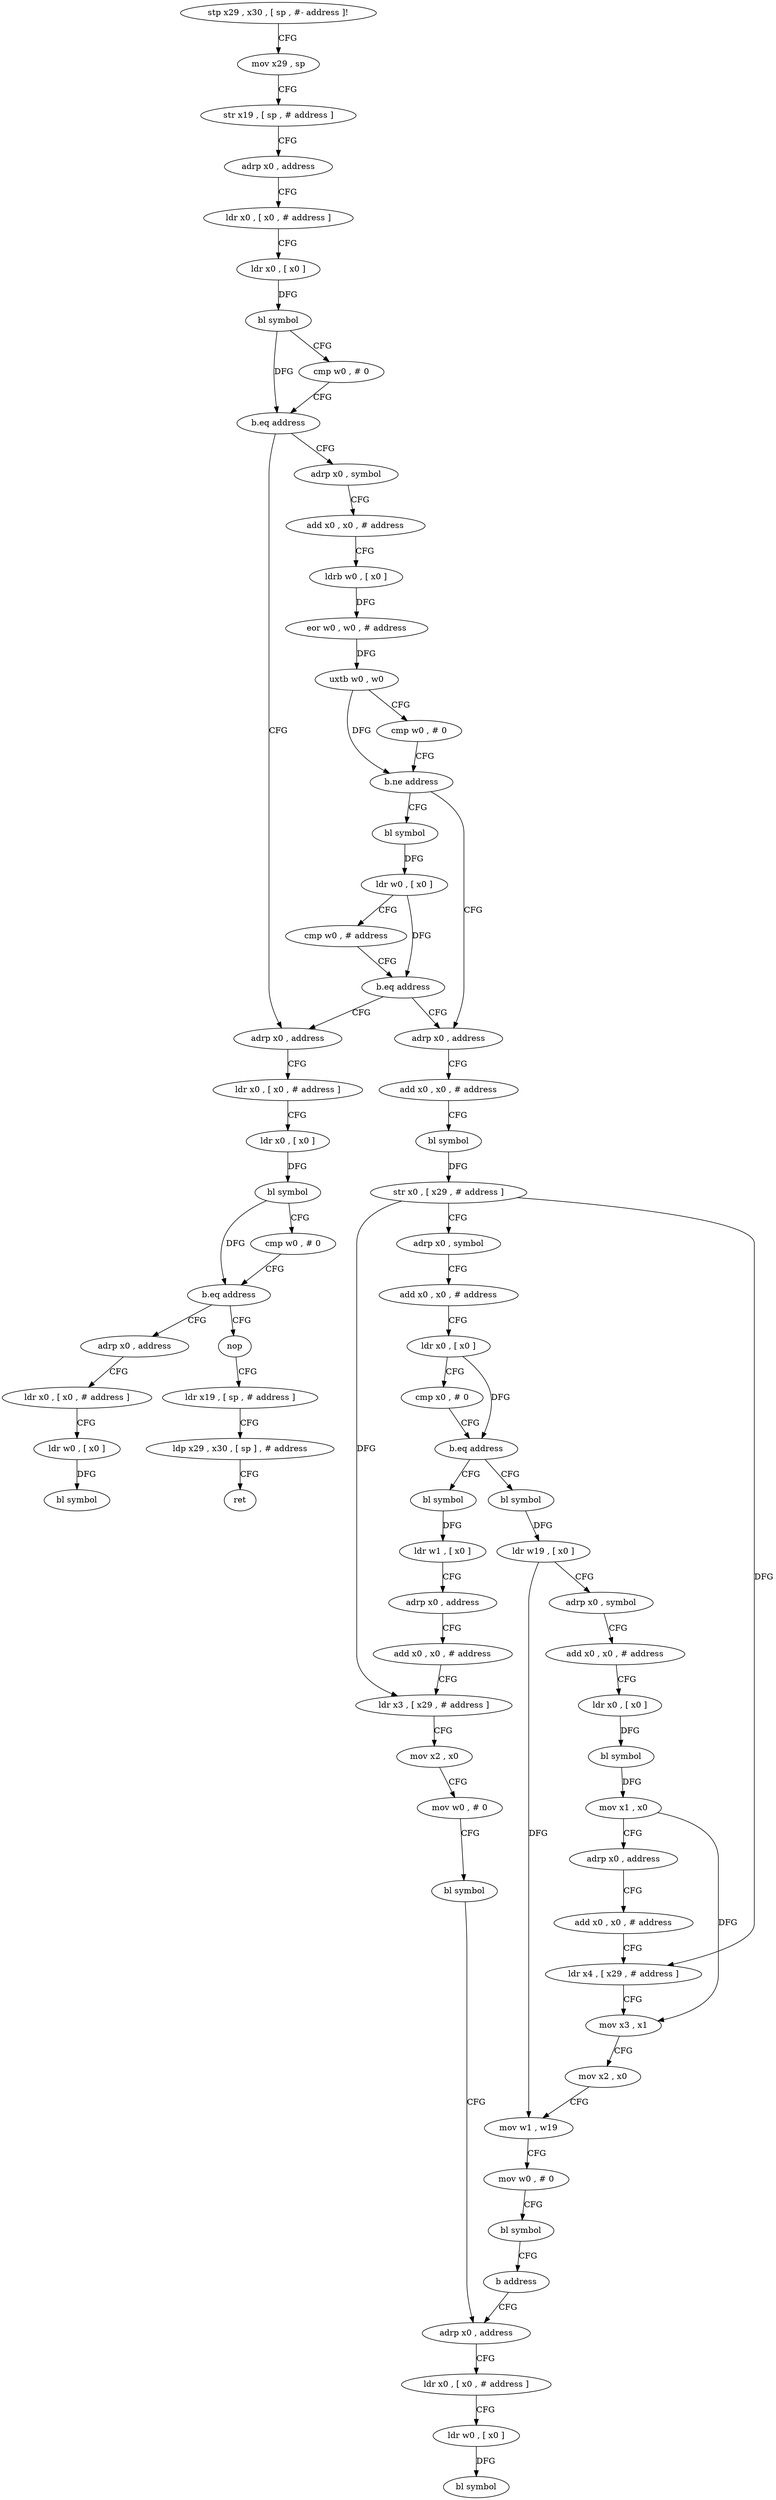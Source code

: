 digraph "func" {
"4221588" [label = "stp x29 , x30 , [ sp , #- address ]!" ]
"4221592" [label = "mov x29 , sp" ]
"4221596" [label = "str x19 , [ sp , # address ]" ]
"4221600" [label = "adrp x0 , address" ]
"4221604" [label = "ldr x0 , [ x0 , # address ]" ]
"4221608" [label = "ldr x0 , [ x0 ]" ]
"4221612" [label = "bl symbol" ]
"4221616" [label = "cmp w0 , # 0" ]
"4221620" [label = "b.eq address" ]
"4221816" [label = "adrp x0 , address" ]
"4221624" [label = "adrp x0 , symbol" ]
"4221820" [label = "ldr x0 , [ x0 , # address ]" ]
"4221824" [label = "ldr x0 , [ x0 ]" ]
"4221828" [label = "bl symbol" ]
"4221832" [label = "cmp w0 , # 0" ]
"4221836" [label = "b.eq address" ]
"4221856" [label = "nop" ]
"4221840" [label = "adrp x0 , address" ]
"4221628" [label = "add x0 , x0 , # address" ]
"4221632" [label = "ldrb w0 , [ x0 ]" ]
"4221636" [label = "eor w0 , w0 , # address" ]
"4221640" [label = "uxtb w0 , w0" ]
"4221644" [label = "cmp w0 , # 0" ]
"4221648" [label = "b.ne address" ]
"4221668" [label = "adrp x0 , address" ]
"4221652" [label = "bl symbol" ]
"4221860" [label = "ldr x19 , [ sp , # address ]" ]
"4221864" [label = "ldp x29 , x30 , [ sp ] , # address" ]
"4221868" [label = "ret" ]
"4221844" [label = "ldr x0 , [ x0 , # address ]" ]
"4221848" [label = "ldr w0 , [ x0 ]" ]
"4221852" [label = "bl symbol" ]
"4221672" [label = "add x0 , x0 , # address" ]
"4221676" [label = "bl symbol" ]
"4221680" [label = "str x0 , [ x29 , # address ]" ]
"4221684" [label = "adrp x0 , symbol" ]
"4221688" [label = "add x0 , x0 , # address" ]
"4221692" [label = "ldr x0 , [ x0 ]" ]
"4221696" [label = "cmp x0 , # 0" ]
"4221700" [label = "b.eq address" ]
"4221768" [label = "bl symbol" ]
"4221704" [label = "bl symbol" ]
"4221656" [label = "ldr w0 , [ x0 ]" ]
"4221660" [label = "cmp w0 , # address" ]
"4221664" [label = "b.eq address" ]
"4221772" [label = "ldr w1 , [ x0 ]" ]
"4221776" [label = "adrp x0 , address" ]
"4221780" [label = "add x0 , x0 , # address" ]
"4221784" [label = "ldr x3 , [ x29 , # address ]" ]
"4221788" [label = "mov x2 , x0" ]
"4221792" [label = "mov w0 , # 0" ]
"4221796" [label = "bl symbol" ]
"4221800" [label = "adrp x0 , address" ]
"4221708" [label = "ldr w19 , [ x0 ]" ]
"4221712" [label = "adrp x0 , symbol" ]
"4221716" [label = "add x0 , x0 , # address" ]
"4221720" [label = "ldr x0 , [ x0 ]" ]
"4221724" [label = "bl symbol" ]
"4221728" [label = "mov x1 , x0" ]
"4221732" [label = "adrp x0 , address" ]
"4221736" [label = "add x0 , x0 , # address" ]
"4221740" [label = "ldr x4 , [ x29 , # address ]" ]
"4221744" [label = "mov x3 , x1" ]
"4221748" [label = "mov x2 , x0" ]
"4221752" [label = "mov w1 , w19" ]
"4221756" [label = "mov w0 , # 0" ]
"4221760" [label = "bl symbol" ]
"4221764" [label = "b address" ]
"4221804" [label = "ldr x0 , [ x0 , # address ]" ]
"4221808" [label = "ldr w0 , [ x0 ]" ]
"4221812" [label = "bl symbol" ]
"4221588" -> "4221592" [ label = "CFG" ]
"4221592" -> "4221596" [ label = "CFG" ]
"4221596" -> "4221600" [ label = "CFG" ]
"4221600" -> "4221604" [ label = "CFG" ]
"4221604" -> "4221608" [ label = "CFG" ]
"4221608" -> "4221612" [ label = "DFG" ]
"4221612" -> "4221616" [ label = "CFG" ]
"4221612" -> "4221620" [ label = "DFG" ]
"4221616" -> "4221620" [ label = "CFG" ]
"4221620" -> "4221816" [ label = "CFG" ]
"4221620" -> "4221624" [ label = "CFG" ]
"4221816" -> "4221820" [ label = "CFG" ]
"4221624" -> "4221628" [ label = "CFG" ]
"4221820" -> "4221824" [ label = "CFG" ]
"4221824" -> "4221828" [ label = "DFG" ]
"4221828" -> "4221832" [ label = "CFG" ]
"4221828" -> "4221836" [ label = "DFG" ]
"4221832" -> "4221836" [ label = "CFG" ]
"4221836" -> "4221856" [ label = "CFG" ]
"4221836" -> "4221840" [ label = "CFG" ]
"4221856" -> "4221860" [ label = "CFG" ]
"4221840" -> "4221844" [ label = "CFG" ]
"4221628" -> "4221632" [ label = "CFG" ]
"4221632" -> "4221636" [ label = "DFG" ]
"4221636" -> "4221640" [ label = "DFG" ]
"4221640" -> "4221644" [ label = "CFG" ]
"4221640" -> "4221648" [ label = "DFG" ]
"4221644" -> "4221648" [ label = "CFG" ]
"4221648" -> "4221668" [ label = "CFG" ]
"4221648" -> "4221652" [ label = "CFG" ]
"4221668" -> "4221672" [ label = "CFG" ]
"4221652" -> "4221656" [ label = "DFG" ]
"4221860" -> "4221864" [ label = "CFG" ]
"4221864" -> "4221868" [ label = "CFG" ]
"4221844" -> "4221848" [ label = "CFG" ]
"4221848" -> "4221852" [ label = "DFG" ]
"4221672" -> "4221676" [ label = "CFG" ]
"4221676" -> "4221680" [ label = "DFG" ]
"4221680" -> "4221684" [ label = "CFG" ]
"4221680" -> "4221784" [ label = "DFG" ]
"4221680" -> "4221740" [ label = "DFG" ]
"4221684" -> "4221688" [ label = "CFG" ]
"4221688" -> "4221692" [ label = "CFG" ]
"4221692" -> "4221696" [ label = "CFG" ]
"4221692" -> "4221700" [ label = "DFG" ]
"4221696" -> "4221700" [ label = "CFG" ]
"4221700" -> "4221768" [ label = "CFG" ]
"4221700" -> "4221704" [ label = "CFG" ]
"4221768" -> "4221772" [ label = "DFG" ]
"4221704" -> "4221708" [ label = "DFG" ]
"4221656" -> "4221660" [ label = "CFG" ]
"4221656" -> "4221664" [ label = "DFG" ]
"4221660" -> "4221664" [ label = "CFG" ]
"4221664" -> "4221816" [ label = "CFG" ]
"4221664" -> "4221668" [ label = "CFG" ]
"4221772" -> "4221776" [ label = "CFG" ]
"4221776" -> "4221780" [ label = "CFG" ]
"4221780" -> "4221784" [ label = "CFG" ]
"4221784" -> "4221788" [ label = "CFG" ]
"4221788" -> "4221792" [ label = "CFG" ]
"4221792" -> "4221796" [ label = "CFG" ]
"4221796" -> "4221800" [ label = "CFG" ]
"4221800" -> "4221804" [ label = "CFG" ]
"4221708" -> "4221712" [ label = "CFG" ]
"4221708" -> "4221752" [ label = "DFG" ]
"4221712" -> "4221716" [ label = "CFG" ]
"4221716" -> "4221720" [ label = "CFG" ]
"4221720" -> "4221724" [ label = "DFG" ]
"4221724" -> "4221728" [ label = "DFG" ]
"4221728" -> "4221732" [ label = "CFG" ]
"4221728" -> "4221744" [ label = "DFG" ]
"4221732" -> "4221736" [ label = "CFG" ]
"4221736" -> "4221740" [ label = "CFG" ]
"4221740" -> "4221744" [ label = "CFG" ]
"4221744" -> "4221748" [ label = "CFG" ]
"4221748" -> "4221752" [ label = "CFG" ]
"4221752" -> "4221756" [ label = "CFG" ]
"4221756" -> "4221760" [ label = "CFG" ]
"4221760" -> "4221764" [ label = "CFG" ]
"4221764" -> "4221800" [ label = "CFG" ]
"4221804" -> "4221808" [ label = "CFG" ]
"4221808" -> "4221812" [ label = "DFG" ]
}
